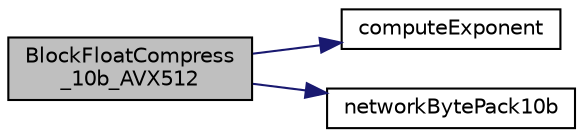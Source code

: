 digraph "BlockFloatCompress_10b_AVX512"
{
 // LATEX_PDF_SIZE
  edge [fontname="Helvetica",fontsize="10",labelfontname="Helvetica",labelfontsize="10"];
  node [fontname="Helvetica",fontsize="10",shape=record];
  rankdir="LR";
  Node1 [label="BlockFloatCompress\l_10b_AVX512",height=0.2,width=0.4,color="black", fillcolor="grey75", style="filled", fontcolor="black",tooltip="10 bit compression"];
  Node1 -> Node2 [color="midnightblue",fontsize="10",style="solid",fontname="Helvetica"];
  Node2 [label="computeExponent",height=0.2,width=0.4,color="black", fillcolor="white", style="filled",URL="$xran__compression_8cpp.html#a74512492194fcab6a55f769e02aa37b4",tooltip="Compute exponent value for a set of RB from the maximum absolute value."];
  Node1 -> Node3 [color="midnightblue",fontsize="10",style="solid",fontname="Helvetica"];
  Node3 [label="networkBytePack10b",height=0.2,width=0.4,color="black", fillcolor="white", style="filled",URL="$xran__compression_8cpp.html#a4a2767bece9b74bb6348b416af70a3de",tooltip=" "];
}
